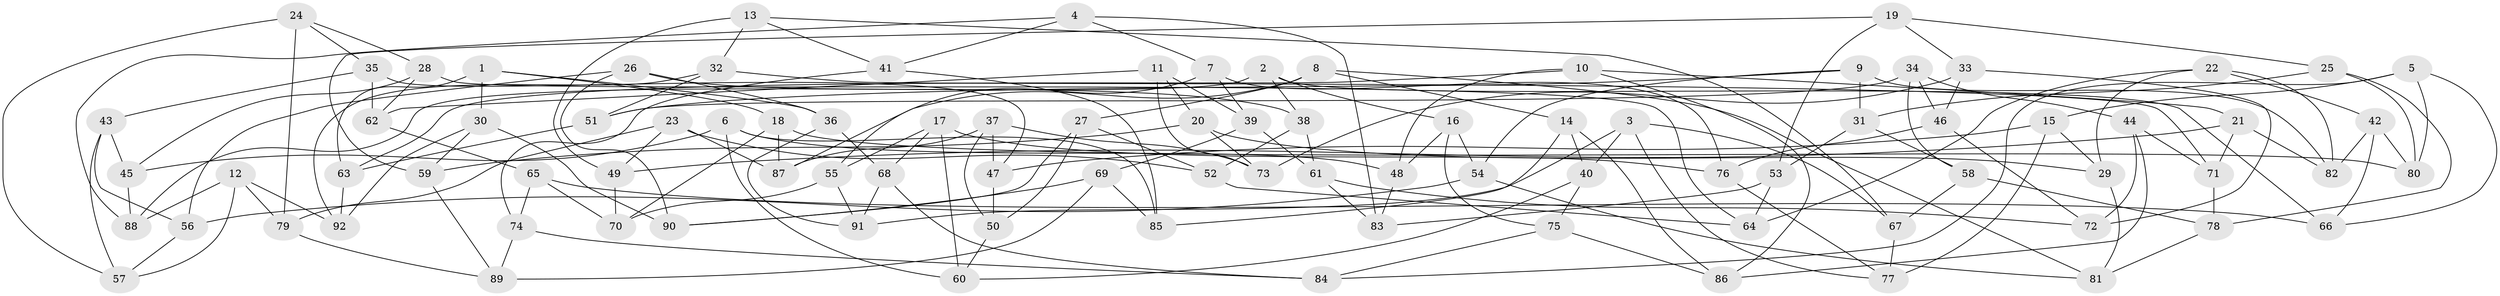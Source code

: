 // coarse degree distribution, {5: 0.13513513513513514, 3: 0.05405405405405406, 6: 0.5135135135135135, 4: 0.08108108108108109, 8: 0.02702702702702703, 7: 0.1891891891891892}
// Generated by graph-tools (version 1.1) at 2025/38/03/04/25 23:38:05]
// undirected, 92 vertices, 184 edges
graph export_dot {
  node [color=gray90,style=filled];
  1;
  2;
  3;
  4;
  5;
  6;
  7;
  8;
  9;
  10;
  11;
  12;
  13;
  14;
  15;
  16;
  17;
  18;
  19;
  20;
  21;
  22;
  23;
  24;
  25;
  26;
  27;
  28;
  29;
  30;
  31;
  32;
  33;
  34;
  35;
  36;
  37;
  38;
  39;
  40;
  41;
  42;
  43;
  44;
  45;
  46;
  47;
  48;
  49;
  50;
  51;
  52;
  53;
  54;
  55;
  56;
  57;
  58;
  59;
  60;
  61;
  62;
  63;
  64;
  65;
  66;
  67;
  68;
  69;
  70;
  71;
  72;
  73;
  74;
  75;
  76;
  77;
  78;
  79;
  80;
  81;
  82;
  83;
  84;
  85;
  86;
  87;
  88;
  89;
  90;
  91;
  92;
  1 -- 63;
  1 -- 36;
  1 -- 18;
  1 -- 30;
  2 -- 16;
  2 -- 88;
  2 -- 66;
  2 -- 38;
  3 -- 67;
  3 -- 77;
  3 -- 91;
  3 -- 40;
  4 -- 83;
  4 -- 41;
  4 -- 7;
  4 -- 88;
  5 -- 84;
  5 -- 66;
  5 -- 15;
  5 -- 80;
  6 -- 48;
  6 -- 45;
  6 -- 85;
  6 -- 60;
  7 -- 76;
  7 -- 39;
  7 -- 55;
  8 -- 87;
  8 -- 14;
  8 -- 27;
  8 -- 81;
  9 -- 82;
  9 -- 54;
  9 -- 31;
  9 -- 51;
  10 -- 48;
  10 -- 63;
  10 -- 86;
  10 -- 21;
  11 -- 39;
  11 -- 73;
  11 -- 20;
  11 -- 62;
  12 -- 88;
  12 -- 57;
  12 -- 92;
  12 -- 79;
  13 -- 49;
  13 -- 67;
  13 -- 41;
  13 -- 32;
  14 -- 85;
  14 -- 86;
  14 -- 40;
  15 -- 77;
  15 -- 47;
  15 -- 29;
  16 -- 54;
  16 -- 75;
  16 -- 48;
  17 -- 76;
  17 -- 55;
  17 -- 68;
  17 -- 60;
  18 -- 70;
  18 -- 87;
  18 -- 80;
  19 -- 25;
  19 -- 59;
  19 -- 53;
  19 -- 33;
  20 -- 73;
  20 -- 29;
  20 -- 59;
  21 -- 82;
  21 -- 49;
  21 -- 71;
  22 -- 42;
  22 -- 29;
  22 -- 64;
  22 -- 82;
  23 -- 52;
  23 -- 87;
  23 -- 49;
  23 -- 79;
  24 -- 28;
  24 -- 57;
  24 -- 79;
  24 -- 35;
  25 -- 80;
  25 -- 31;
  25 -- 78;
  26 -- 90;
  26 -- 36;
  26 -- 56;
  26 -- 38;
  27 -- 52;
  27 -- 90;
  27 -- 50;
  28 -- 45;
  28 -- 64;
  28 -- 62;
  29 -- 81;
  30 -- 92;
  30 -- 59;
  30 -- 90;
  31 -- 53;
  31 -- 58;
  32 -- 71;
  32 -- 92;
  32 -- 51;
  33 -- 46;
  33 -- 73;
  33 -- 72;
  34 -- 46;
  34 -- 44;
  34 -- 58;
  34 -- 51;
  35 -- 47;
  35 -- 43;
  35 -- 62;
  36 -- 68;
  36 -- 91;
  37 -- 87;
  37 -- 50;
  37 -- 73;
  37 -- 47;
  38 -- 52;
  38 -- 61;
  39 -- 61;
  39 -- 69;
  40 -- 60;
  40 -- 75;
  41 -- 74;
  41 -- 85;
  42 -- 66;
  42 -- 80;
  42 -- 82;
  43 -- 56;
  43 -- 45;
  43 -- 57;
  44 -- 72;
  44 -- 86;
  44 -- 71;
  45 -- 88;
  46 -- 72;
  46 -- 76;
  47 -- 50;
  48 -- 83;
  49 -- 70;
  50 -- 60;
  51 -- 63;
  52 -- 64;
  53 -- 64;
  53 -- 83;
  54 -- 56;
  54 -- 81;
  55 -- 70;
  55 -- 91;
  56 -- 57;
  58 -- 67;
  58 -- 78;
  59 -- 89;
  61 -- 83;
  61 -- 72;
  62 -- 65;
  63 -- 92;
  65 -- 70;
  65 -- 74;
  65 -- 66;
  67 -- 77;
  68 -- 91;
  68 -- 84;
  69 -- 85;
  69 -- 90;
  69 -- 89;
  71 -- 78;
  74 -- 89;
  74 -- 84;
  75 -- 84;
  75 -- 86;
  76 -- 77;
  78 -- 81;
  79 -- 89;
}
